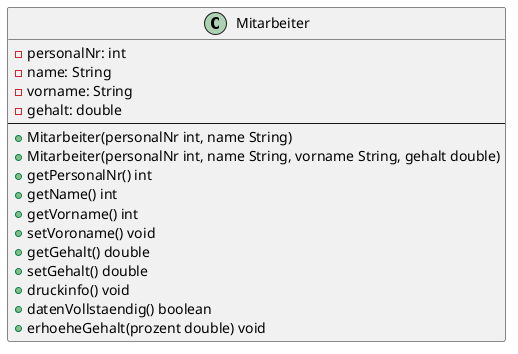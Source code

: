 @startuml
class Mitarbeiter {
- personalNr: int
- name: String
- vorname: String
- gehalt: double
--
+ Mitarbeiter(personalNr int, name String)
+ Mitarbeiter(personalNr int, name String, vorname String, gehalt double)
+ getPersonalNr() int
+ getName() int
+ getVorname() int
+ setVoroname() void
+ getGehalt() double
+ setGehalt() double
+ druckinfo() void
+ datenVollstaendig() boolean
+ erhoeheGehalt(prozent double) void
}
@enduml